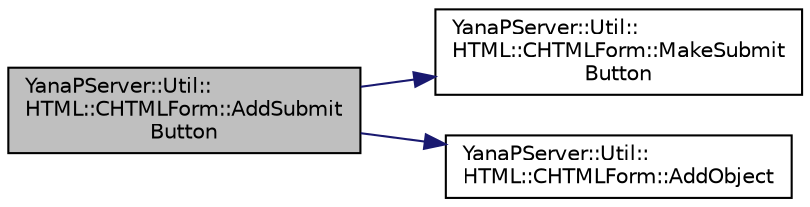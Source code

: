 digraph "YanaPServer::Util::HTML::CHTMLForm::AddSubmitButton"
{
  edge [fontname="Helvetica",fontsize="10",labelfontname="Helvetica",labelfontsize="10"];
  node [fontname="Helvetica",fontsize="10",shape=record];
  rankdir="LR";
  Node12 [label="YanaPServer::Util::\lHTML::CHTMLForm::AddSubmit\lButton",height=0.2,width=0.4,color="black", fillcolor="grey75", style="filled", fontcolor="black"];
  Node12 -> Node13 [color="midnightblue",fontsize="10",style="solid",fontname="Helvetica"];
  Node13 [label="YanaPServer::Util::\lHTML::CHTMLForm::MakeSubmit\lButton",height=0.2,width=0.4,color="black", fillcolor="white", style="filled",URL="$class_yana_p_server_1_1_util_1_1_h_t_m_l_1_1_c_h_t_m_l_form.html#ab12bddb0a9fa11f45dab4742df7b6fc0"];
  Node12 -> Node14 [color="midnightblue",fontsize="10",style="solid",fontname="Helvetica"];
  Node14 [label="YanaPServer::Util::\lHTML::CHTMLForm::AddObject",height=0.2,width=0.4,color="black", fillcolor="white", style="filled",URL="$class_yana_p_server_1_1_util_1_1_h_t_m_l_1_1_c_h_t_m_l_form.html#a0bb1a5f9f4ad8b33210bc446337e356b",tooltip="オブジェクト追加 "];
}
